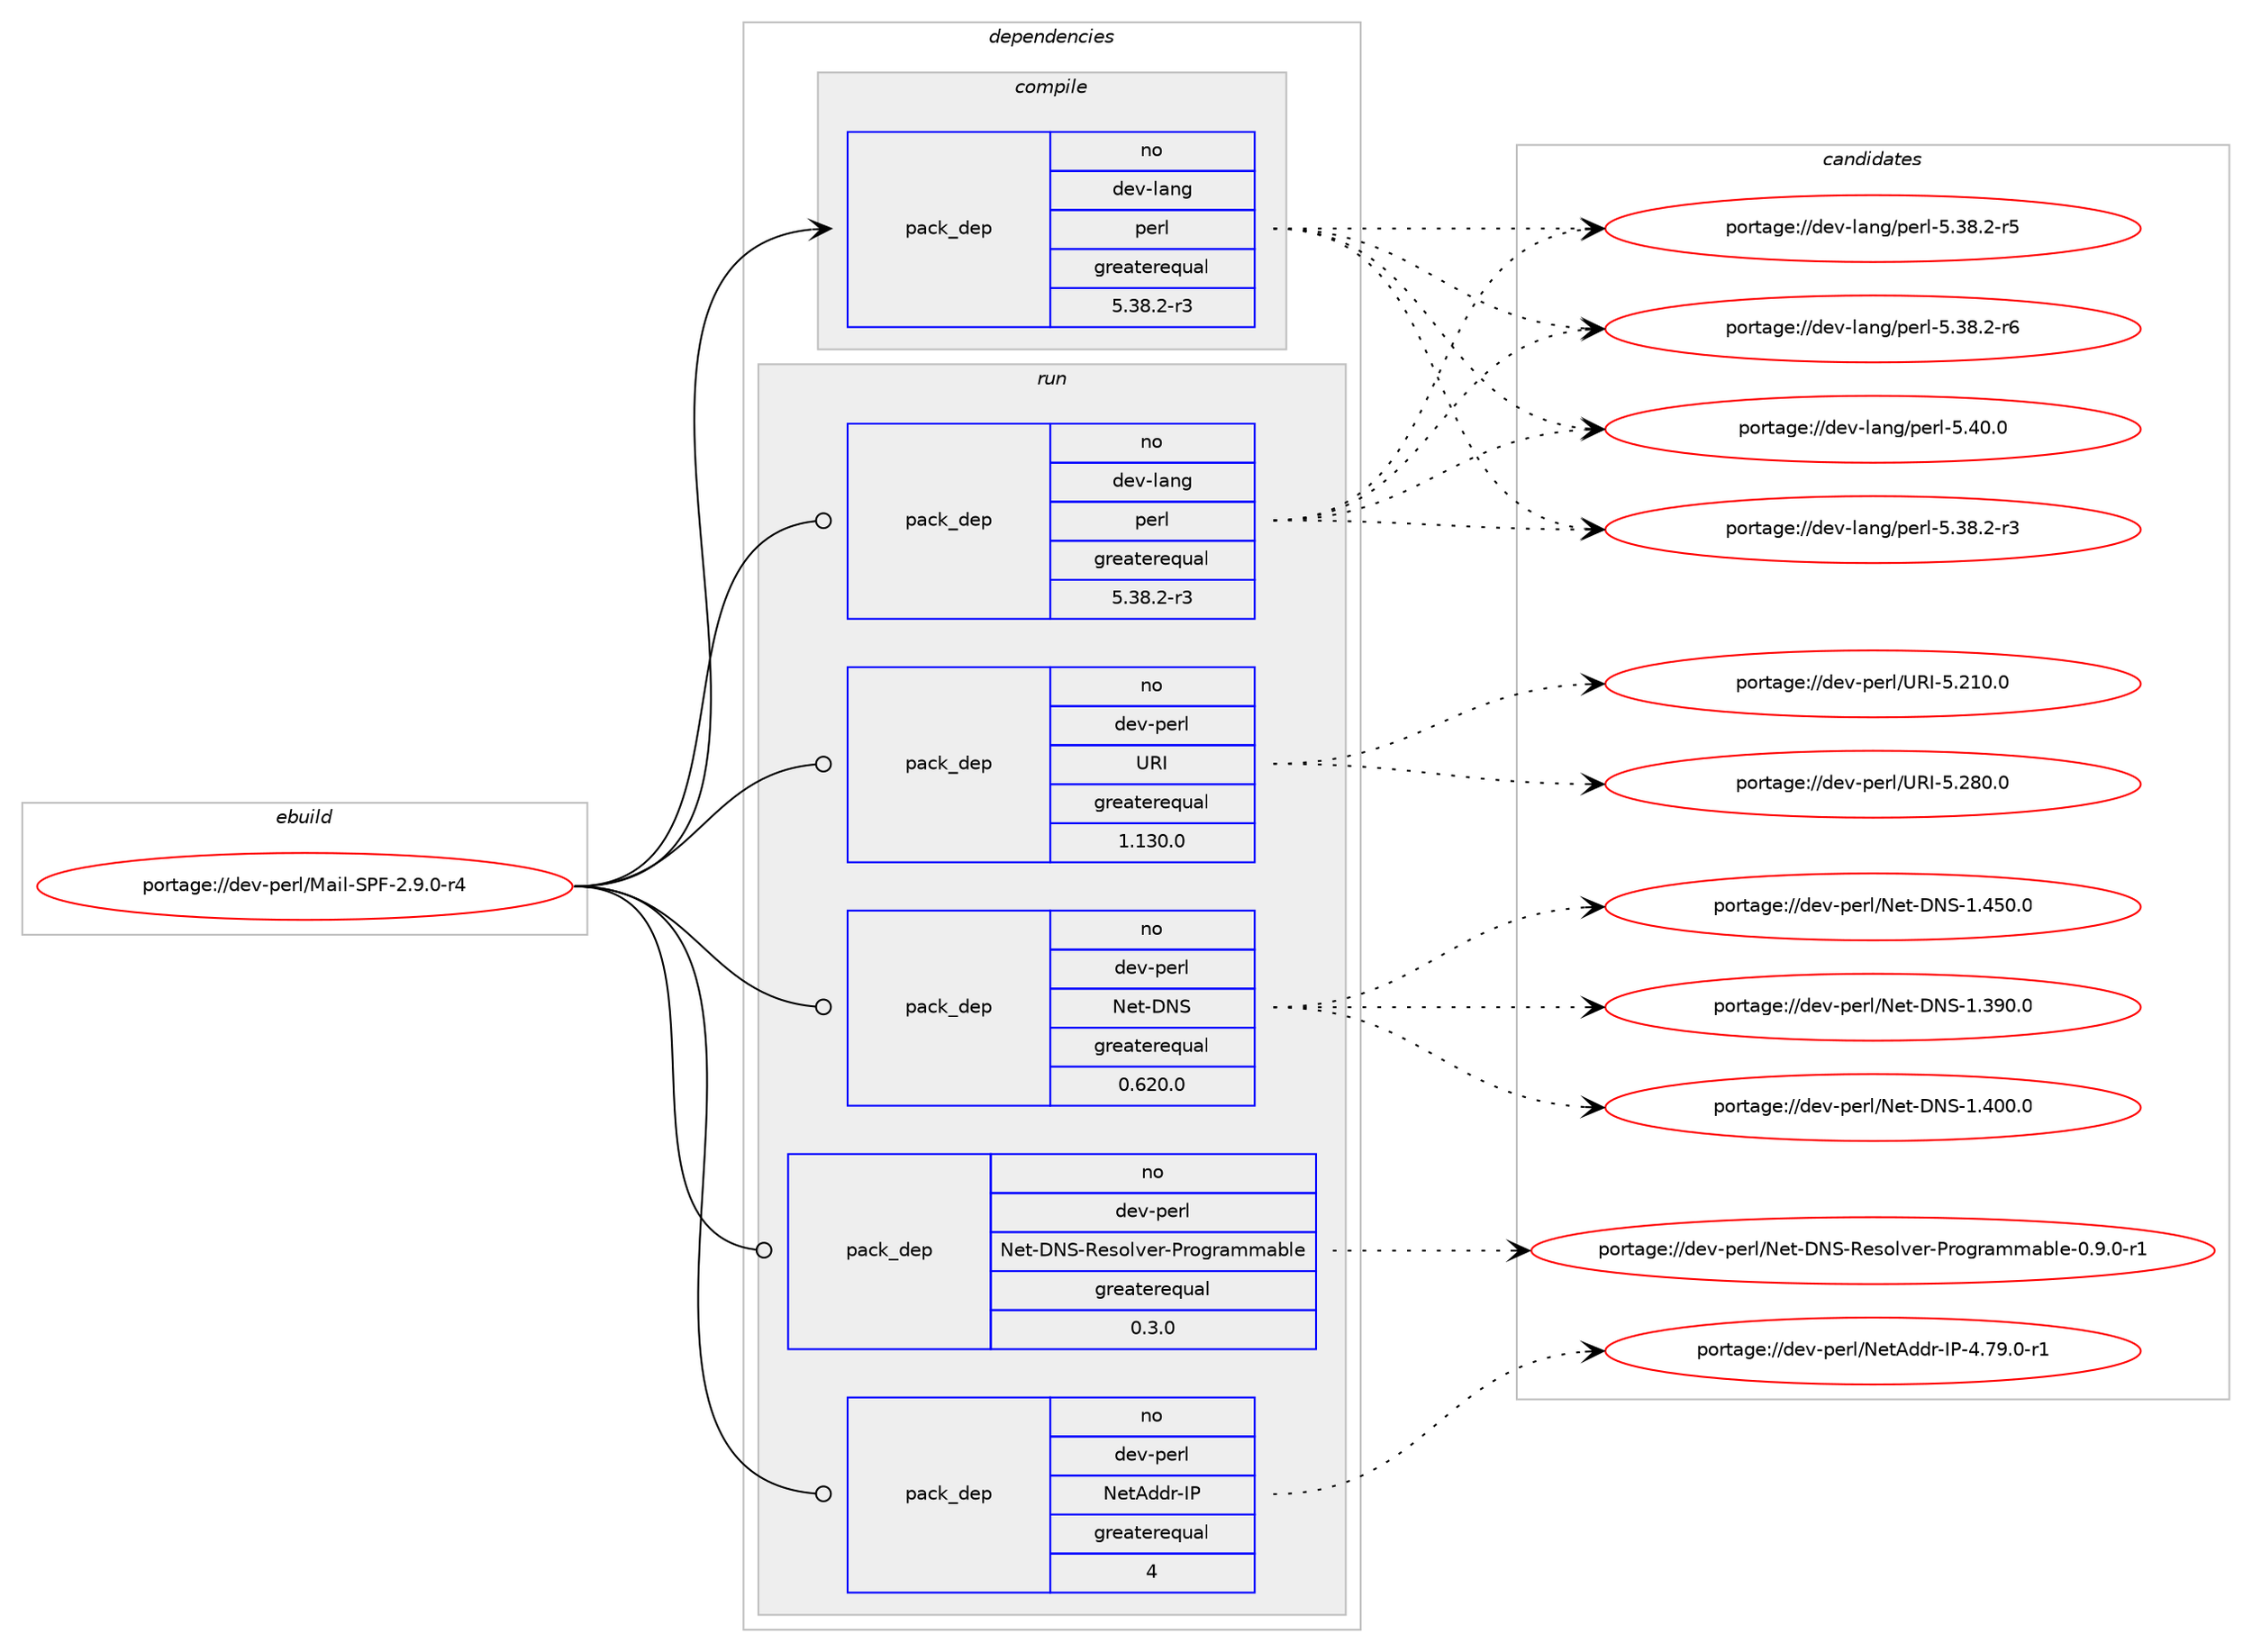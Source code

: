 digraph prolog {

# *************
# Graph options
# *************

newrank=true;
concentrate=true;
compound=true;
graph [rankdir=LR,fontname=Helvetica,fontsize=10,ranksep=1.5];#, ranksep=2.5, nodesep=0.2];
edge  [arrowhead=vee];
node  [fontname=Helvetica,fontsize=10];

# **********
# The ebuild
# **********

subgraph cluster_leftcol {
color=gray;
rank=same;
label=<<i>ebuild</i>>;
id [label="portage://dev-perl/Mail-SPF-2.9.0-r4", color=red, width=4, href="../dev-perl/Mail-SPF-2.9.0-r4.svg"];
}

# ****************
# The dependencies
# ****************

subgraph cluster_midcol {
color=gray;
label=<<i>dependencies</i>>;
subgraph cluster_compile {
fillcolor="#eeeeee";
style=filled;
label=<<i>compile</i>>;
subgraph pack36312 {
dependency66516 [label=<<TABLE BORDER="0" CELLBORDER="1" CELLSPACING="0" CELLPADDING="4" WIDTH="220"><TR><TD ROWSPAN="6" CELLPADDING="30">pack_dep</TD></TR><TR><TD WIDTH="110">no</TD></TR><TR><TD>dev-lang</TD></TR><TR><TD>perl</TD></TR><TR><TD>greaterequal</TD></TR><TR><TD>5.38.2-r3</TD></TR></TABLE>>, shape=none, color=blue];
}
id:e -> dependency66516:w [weight=20,style="solid",arrowhead="vee"];
}
subgraph cluster_compileandrun {
fillcolor="#eeeeee";
style=filled;
label=<<i>compile and run</i>>;
}
subgraph cluster_run {
fillcolor="#eeeeee";
style=filled;
label=<<i>run</i>>;
subgraph pack36313 {
dependency66517 [label=<<TABLE BORDER="0" CELLBORDER="1" CELLSPACING="0" CELLPADDING="4" WIDTH="220"><TR><TD ROWSPAN="6" CELLPADDING="30">pack_dep</TD></TR><TR><TD WIDTH="110">no</TD></TR><TR><TD>dev-lang</TD></TR><TR><TD>perl</TD></TR><TR><TD>greaterequal</TD></TR><TR><TD>5.38.2-r3</TD></TR></TABLE>>, shape=none, color=blue];
}
id:e -> dependency66517:w [weight=20,style="solid",arrowhead="odot"];
# *** BEGIN UNKNOWN DEPENDENCY TYPE (TODO) ***
# id -> package_dependency(portage://dev-perl/Mail-SPF-2.9.0-r4,run,no,dev-lang,perl,none,[,,],any_same_slot,[])
# *** END UNKNOWN DEPENDENCY TYPE (TODO) ***

# *** BEGIN UNKNOWN DEPENDENCY TYPE (TODO) ***
# id -> package_dependency(portage://dev-perl/Mail-SPF-2.9.0-r4,run,no,dev-perl,Error,none,[,,],[],[])
# *** END UNKNOWN DEPENDENCY TYPE (TODO) ***

subgraph pack36314 {
dependency66518 [label=<<TABLE BORDER="0" CELLBORDER="1" CELLSPACING="0" CELLPADDING="4" WIDTH="220"><TR><TD ROWSPAN="6" CELLPADDING="30">pack_dep</TD></TR><TR><TD WIDTH="110">no</TD></TR><TR><TD>dev-perl</TD></TR><TR><TD>Net-DNS</TD></TR><TR><TD>greaterequal</TD></TR><TR><TD>0.620.0</TD></TR></TABLE>>, shape=none, color=blue];
}
id:e -> dependency66518:w [weight=20,style="solid",arrowhead="odot"];
subgraph pack36315 {
dependency66519 [label=<<TABLE BORDER="0" CELLBORDER="1" CELLSPACING="0" CELLPADDING="4" WIDTH="220"><TR><TD ROWSPAN="6" CELLPADDING="30">pack_dep</TD></TR><TR><TD WIDTH="110">no</TD></TR><TR><TD>dev-perl</TD></TR><TR><TD>Net-DNS-Resolver-Programmable</TD></TR><TR><TD>greaterequal</TD></TR><TR><TD>0.3.0</TD></TR></TABLE>>, shape=none, color=blue];
}
id:e -> dependency66519:w [weight=20,style="solid",arrowhead="odot"];
subgraph pack36316 {
dependency66520 [label=<<TABLE BORDER="0" CELLBORDER="1" CELLSPACING="0" CELLPADDING="4" WIDTH="220"><TR><TD ROWSPAN="6" CELLPADDING="30">pack_dep</TD></TR><TR><TD WIDTH="110">no</TD></TR><TR><TD>dev-perl</TD></TR><TR><TD>NetAddr-IP</TD></TR><TR><TD>greaterequal</TD></TR><TR><TD>4</TD></TR></TABLE>>, shape=none, color=blue];
}
id:e -> dependency66520:w [weight=20,style="solid",arrowhead="odot"];
subgraph pack36317 {
dependency66521 [label=<<TABLE BORDER="0" CELLBORDER="1" CELLSPACING="0" CELLPADDING="4" WIDTH="220"><TR><TD ROWSPAN="6" CELLPADDING="30">pack_dep</TD></TR><TR><TD WIDTH="110">no</TD></TR><TR><TD>dev-perl</TD></TR><TR><TD>URI</TD></TR><TR><TD>greaterequal</TD></TR><TR><TD>1.130.0</TD></TR></TABLE>>, shape=none, color=blue];
}
id:e -> dependency66521:w [weight=20,style="solid",arrowhead="odot"];
# *** BEGIN UNKNOWN DEPENDENCY TYPE (TODO) ***
# id -> package_dependency(portage://dev-perl/Mail-SPF-2.9.0-r4,run,no,virtual,perl-version,none,[,,],[],[])
# *** END UNKNOWN DEPENDENCY TYPE (TODO) ***

}
}

# **************
# The candidates
# **************

subgraph cluster_choices {
rank=same;
color=gray;
label=<<i>candidates</i>>;

subgraph choice36312 {
color=black;
nodesep=1;
choice100101118451089711010347112101114108455346515646504511451 [label="portage://dev-lang/perl-5.38.2-r3", color=red, width=4,href="../dev-lang/perl-5.38.2-r3.svg"];
choice100101118451089711010347112101114108455346515646504511453 [label="portage://dev-lang/perl-5.38.2-r5", color=red, width=4,href="../dev-lang/perl-5.38.2-r5.svg"];
choice100101118451089711010347112101114108455346515646504511454 [label="portage://dev-lang/perl-5.38.2-r6", color=red, width=4,href="../dev-lang/perl-5.38.2-r6.svg"];
choice10010111845108971101034711210111410845534652484648 [label="portage://dev-lang/perl-5.40.0", color=red, width=4,href="../dev-lang/perl-5.40.0.svg"];
dependency66516:e -> choice100101118451089711010347112101114108455346515646504511451:w [style=dotted,weight="100"];
dependency66516:e -> choice100101118451089711010347112101114108455346515646504511453:w [style=dotted,weight="100"];
dependency66516:e -> choice100101118451089711010347112101114108455346515646504511454:w [style=dotted,weight="100"];
dependency66516:e -> choice10010111845108971101034711210111410845534652484648:w [style=dotted,weight="100"];
}
subgraph choice36313 {
color=black;
nodesep=1;
choice100101118451089711010347112101114108455346515646504511451 [label="portage://dev-lang/perl-5.38.2-r3", color=red, width=4,href="../dev-lang/perl-5.38.2-r3.svg"];
choice100101118451089711010347112101114108455346515646504511453 [label="portage://dev-lang/perl-5.38.2-r5", color=red, width=4,href="../dev-lang/perl-5.38.2-r5.svg"];
choice100101118451089711010347112101114108455346515646504511454 [label="portage://dev-lang/perl-5.38.2-r6", color=red, width=4,href="../dev-lang/perl-5.38.2-r6.svg"];
choice10010111845108971101034711210111410845534652484648 [label="portage://dev-lang/perl-5.40.0", color=red, width=4,href="../dev-lang/perl-5.40.0.svg"];
dependency66517:e -> choice100101118451089711010347112101114108455346515646504511451:w [style=dotted,weight="100"];
dependency66517:e -> choice100101118451089711010347112101114108455346515646504511453:w [style=dotted,weight="100"];
dependency66517:e -> choice100101118451089711010347112101114108455346515646504511454:w [style=dotted,weight="100"];
dependency66517:e -> choice10010111845108971101034711210111410845534652484648:w [style=dotted,weight="100"];
}
subgraph choice36314 {
color=black;
nodesep=1;
choice100101118451121011141084778101116456878834549465157484648 [label="portage://dev-perl/Net-DNS-1.390.0", color=red, width=4,href="../dev-perl/Net-DNS-1.390.0.svg"];
choice100101118451121011141084778101116456878834549465248484648 [label="portage://dev-perl/Net-DNS-1.400.0", color=red, width=4,href="../dev-perl/Net-DNS-1.400.0.svg"];
choice100101118451121011141084778101116456878834549465253484648 [label="portage://dev-perl/Net-DNS-1.450.0", color=red, width=4,href="../dev-perl/Net-DNS-1.450.0.svg"];
dependency66518:e -> choice100101118451121011141084778101116456878834549465157484648:w [style=dotted,weight="100"];
dependency66518:e -> choice100101118451121011141084778101116456878834549465248484648:w [style=dotted,weight="100"];
dependency66518:e -> choice100101118451121011141084778101116456878834549465253484648:w [style=dotted,weight="100"];
}
subgraph choice36315 {
color=black;
nodesep=1;
choice10010111845112101114108477810111645687883458210111511110811810111445801141111031149710910997981081014548465746484511449 [label="portage://dev-perl/Net-DNS-Resolver-Programmable-0.9.0-r1", color=red, width=4,href="../dev-perl/Net-DNS-Resolver-Programmable-0.9.0-r1.svg"];
dependency66519:e -> choice10010111845112101114108477810111645687883458210111511110811810111445801141111031149710910997981081014548465746484511449:w [style=dotted,weight="100"];
}
subgraph choice36316 {
color=black;
nodesep=1;
choice10010111845112101114108477810111665100100114457380455246555746484511449 [label="portage://dev-perl/NetAddr-IP-4.79.0-r1", color=red, width=4,href="../dev-perl/NetAddr-IP-4.79.0-r1.svg"];
dependency66520:e -> choice10010111845112101114108477810111665100100114457380455246555746484511449:w [style=dotted,weight="100"];
}
subgraph choice36317 {
color=black;
nodesep=1;
choice10010111845112101114108478582734553465049484648 [label="portage://dev-perl/URI-5.210.0", color=red, width=4,href="../dev-perl/URI-5.210.0.svg"];
choice10010111845112101114108478582734553465056484648 [label="portage://dev-perl/URI-5.280.0", color=red, width=4,href="../dev-perl/URI-5.280.0.svg"];
dependency66521:e -> choice10010111845112101114108478582734553465049484648:w [style=dotted,weight="100"];
dependency66521:e -> choice10010111845112101114108478582734553465056484648:w [style=dotted,weight="100"];
}
}

}
